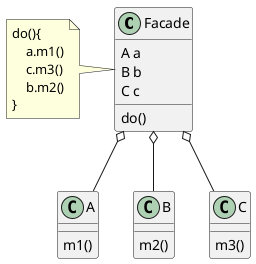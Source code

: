 @startuml

class Facade{
    A a
    B b
    C c
    do()
}
note left
do(){
    a.m1()
    c.m3()
    b.m2()
}
end note

class A {
    m1()
}

class B{
    m2()
}

class C{
    m3()
}

Facade o-- A
Facade o-- B
Facade o-- C

@enduml